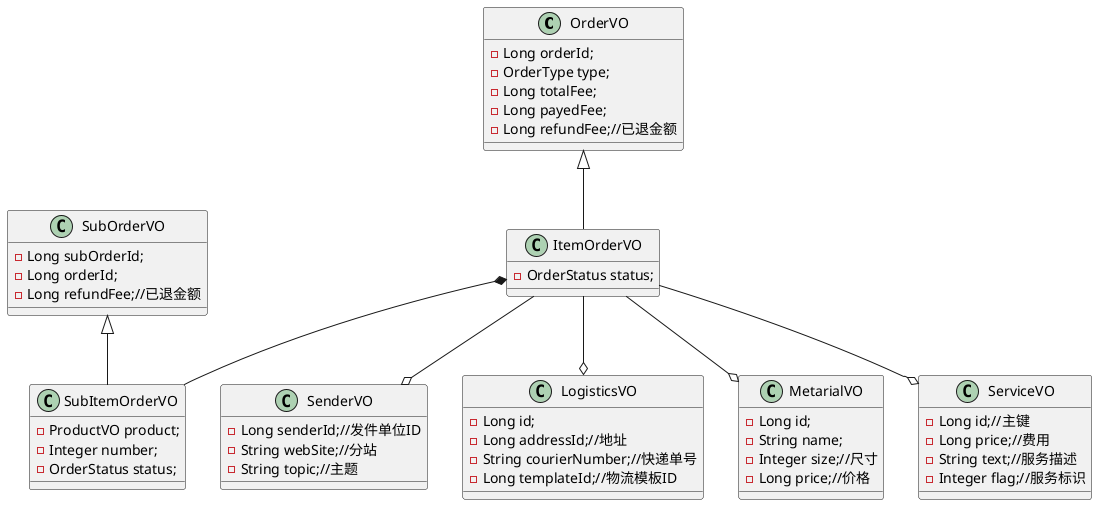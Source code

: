 @startuml

class OrderVO{
-Long orderId;
-OrderType type;
-Long totalFee;
-Long payedFee;
-Long refundFee;//已退金额
}

class ItemOrderVO{
-OrderStatus status;
}

class SubOrderVO{
-Long subOrderId;
-Long orderId;
-Long refundFee;//已退金额
}

class SubItemOrderVO{
-ProductVO product;
-Integer number;
-OrderStatus status;
}

class SenderVO{
-Long senderId;//发件单位ID
-String webSite;//分站
-String topic;//主题
}

class LogisticsVO{
-Long id;
-Long addressId;//地址
-String courierNumber;//快递单号
-Long templateId;//物流模板ID
}

class MetarialVO{
-Long id;
-String name;
-Integer size;//尺寸
-Long price;//价格
}

class ServiceVO{
-Long id;//主键
-Long price;//费用
-String text;//服务描述
-Integer flag;//服务标识
}


OrderVO <|-- ItemOrderVO
SubOrderVO <|-- SubItemOrderVO

ItemOrderVO *-- SubItemOrderVO
ItemOrderVO --o ServiceVO

ItemOrderVO --o SenderVO
ItemOrderVO --o MetarialVO
ItemOrderVO --o LogisticsVO


@enduml